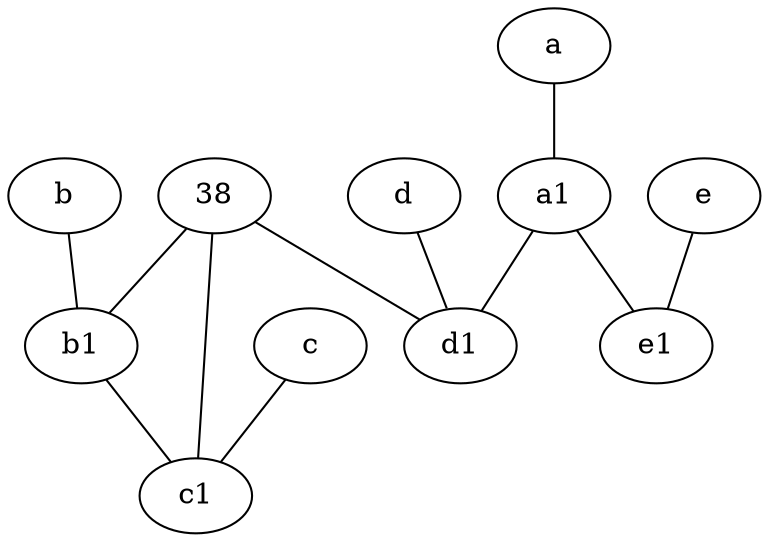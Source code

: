 graph {
	node [labelfontsize=50]
	b1 [labelfontsize=50 pos="9,4!"]
	c1 [labelfontsize=50 pos="4.5,3!"]
	e [labelfontsize=50 pos="7,9!"]
	38 [labelfontsize=50]
	b [labelfontsize=50 pos="10,4!"]
	d [labelfontsize=50 pos="2,5!"]
	e1 [labelfontsize=50 pos="7,7!"]
	c [labelfontsize=50 pos="4.5,2!"]
	d1 [labelfontsize=50 pos="3,5!"]
	a [labelfontsize=50 pos="8,2!"]
	a1 [labelfontsize=50 pos="8,3!"]
	a -- a1
	b -- b1
	d -- d1
	a1 -- d1
	e -- e1
	38 -- c1
	38 -- d1
	a1 -- e1
	c -- c1
	b1 -- c1
	38 -- b1
}
